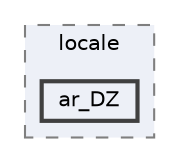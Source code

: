digraph "C:/Users/LukeMabie/documents/Development/Password_Saver_Using_Django-master/venv/Lib/site-packages/django/conf/locale/ar_DZ"
{
 // LATEX_PDF_SIZE
  bgcolor="transparent";
  edge [fontname=Helvetica,fontsize=10,labelfontname=Helvetica,labelfontsize=10];
  node [fontname=Helvetica,fontsize=10,shape=box,height=0.2,width=0.4];
  compound=true
  subgraph clusterdir_6ae4708f427b9ff73e5313b131df1071 {
    graph [ bgcolor="#edf0f7", pencolor="grey50", label="locale", fontname=Helvetica,fontsize=10 style="filled,dashed", URL="dir_6ae4708f427b9ff73e5313b131df1071.html",tooltip=""]
  dir_55bbe4fe30ad0744334486b6e5e0cf4a [label="ar_DZ", fillcolor="#edf0f7", color="grey25", style="filled,bold", URL="dir_55bbe4fe30ad0744334486b6e5e0cf4a.html",tooltip=""];
  }
}
